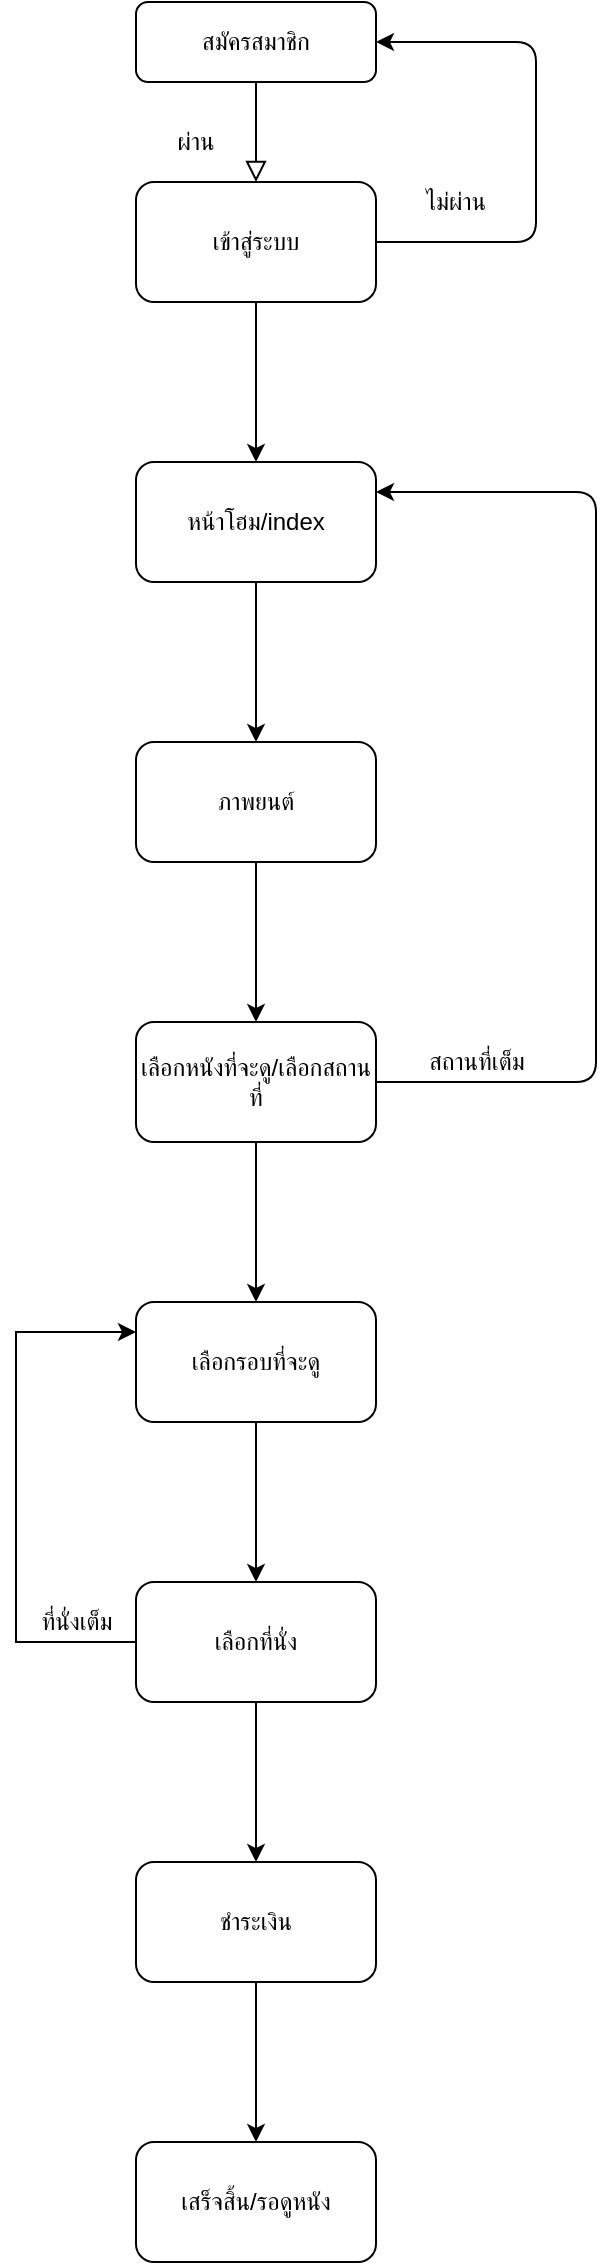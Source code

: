 <mxfile version="14.1.9" type="github">
  <diagram id="C5RBs43oDa-KdzZeNtuy" name="Page-1">
    <mxGraphModel dx="1038" dy="548" grid="1" gridSize="10" guides="1" tooltips="1" connect="1" arrows="1" fold="1" page="1" pageScale="1" pageWidth="827" pageHeight="1169" math="0" shadow="0">
      <root>
        <mxCell id="WIyWlLk6GJQsqaUBKTNV-0" />
        <mxCell id="WIyWlLk6GJQsqaUBKTNV-1" parent="WIyWlLk6GJQsqaUBKTNV-0" />
        <mxCell id="WIyWlLk6GJQsqaUBKTNV-2" value="" style="rounded=0;html=1;jettySize=auto;orthogonalLoop=1;fontSize=11;endArrow=block;endFill=0;endSize=8;strokeWidth=1;shadow=0;labelBackgroundColor=none;edgeStyle=orthogonalEdgeStyle;" parent="WIyWlLk6GJQsqaUBKTNV-1" source="WIyWlLk6GJQsqaUBKTNV-3" edge="1">
          <mxGeometry relative="1" as="geometry">
            <mxPoint x="220" y="170" as="targetPoint" />
          </mxGeometry>
        </mxCell>
        <mxCell id="WIyWlLk6GJQsqaUBKTNV-3" value="สมัครสมาชิก" style="rounded=1;whiteSpace=wrap;html=1;fontSize=12;glass=0;strokeWidth=1;shadow=0;" parent="WIyWlLk6GJQsqaUBKTNV-1" vertex="1">
          <mxGeometry x="160" y="80" width="120" height="40" as="geometry" />
        </mxCell>
        <mxCell id="TOz1gJrkt05zks3sc1Wx-9" value="" style="edgeStyle=orthogonalEdgeStyle;rounded=0;orthogonalLoop=1;jettySize=auto;html=1;" edge="1" parent="WIyWlLk6GJQsqaUBKTNV-1" source="TOz1gJrkt05zks3sc1Wx-0" target="TOz1gJrkt05zks3sc1Wx-8">
          <mxGeometry relative="1" as="geometry" />
        </mxCell>
        <mxCell id="TOz1gJrkt05zks3sc1Wx-0" value="เข้าสู่ระบบ" style="rounded=1;whiteSpace=wrap;html=1;" vertex="1" parent="WIyWlLk6GJQsqaUBKTNV-1">
          <mxGeometry x="160" y="170" width="120" height="60" as="geometry" />
        </mxCell>
        <mxCell id="TOz1gJrkt05zks3sc1Wx-4" value="" style="edgeStyle=elbowEdgeStyle;elbow=vertical;endArrow=classic;html=1;exitX=1;exitY=0.5;exitDx=0;exitDy=0;entryX=1;entryY=0.5;entryDx=0;entryDy=0;" edge="1" parent="WIyWlLk6GJQsqaUBKTNV-1" source="TOz1gJrkt05zks3sc1Wx-0" target="WIyWlLk6GJQsqaUBKTNV-3">
          <mxGeometry width="50" height="50" relative="1" as="geometry">
            <mxPoint x="310" y="200" as="sourcePoint" />
            <mxPoint x="360" y="150" as="targetPoint" />
            <Array as="points">
              <mxPoint x="360" y="150" />
            </Array>
          </mxGeometry>
        </mxCell>
        <mxCell id="TOz1gJrkt05zks3sc1Wx-6" value="ไม่ผ่าน" style="text;html=1;strokeColor=none;fillColor=none;align=center;verticalAlign=middle;whiteSpace=wrap;rounded=0;" vertex="1" parent="WIyWlLk6GJQsqaUBKTNV-1">
          <mxGeometry x="300" y="170" width="40" height="20" as="geometry" />
        </mxCell>
        <mxCell id="TOz1gJrkt05zks3sc1Wx-12" value="" style="edgeStyle=orthogonalEdgeStyle;rounded=0;orthogonalLoop=1;jettySize=auto;html=1;" edge="1" parent="WIyWlLk6GJQsqaUBKTNV-1" source="TOz1gJrkt05zks3sc1Wx-8" target="TOz1gJrkt05zks3sc1Wx-11">
          <mxGeometry relative="1" as="geometry" />
        </mxCell>
        <mxCell id="TOz1gJrkt05zks3sc1Wx-8" value="หน้าโฮม/index" style="whiteSpace=wrap;html=1;rounded=1;" vertex="1" parent="WIyWlLk6GJQsqaUBKTNV-1">
          <mxGeometry x="160" y="310" width="120" height="60" as="geometry" />
        </mxCell>
        <mxCell id="TOz1gJrkt05zks3sc1Wx-10" value="ผ่าน" style="text;html=1;strokeColor=none;fillColor=none;align=center;verticalAlign=middle;whiteSpace=wrap;rounded=0;" vertex="1" parent="WIyWlLk6GJQsqaUBKTNV-1">
          <mxGeometry x="170" y="140" width="40" height="20" as="geometry" />
        </mxCell>
        <mxCell id="TOz1gJrkt05zks3sc1Wx-16" value="" style="edgeStyle=orthogonalEdgeStyle;rounded=0;orthogonalLoop=1;jettySize=auto;html=1;" edge="1" parent="WIyWlLk6GJQsqaUBKTNV-1" source="TOz1gJrkt05zks3sc1Wx-11" target="TOz1gJrkt05zks3sc1Wx-15">
          <mxGeometry relative="1" as="geometry" />
        </mxCell>
        <mxCell id="TOz1gJrkt05zks3sc1Wx-11" value="ภาพยนต์" style="whiteSpace=wrap;html=1;rounded=1;" vertex="1" parent="WIyWlLk6GJQsqaUBKTNV-1">
          <mxGeometry x="160" y="450" width="120" height="60" as="geometry" />
        </mxCell>
        <mxCell id="TOz1gJrkt05zks3sc1Wx-24" value="" style="edgeStyle=orthogonalEdgeStyle;rounded=0;orthogonalLoop=1;jettySize=auto;html=1;" edge="1" parent="WIyWlLk6GJQsqaUBKTNV-1" source="TOz1gJrkt05zks3sc1Wx-15" target="TOz1gJrkt05zks3sc1Wx-23">
          <mxGeometry relative="1" as="geometry" />
        </mxCell>
        <mxCell id="TOz1gJrkt05zks3sc1Wx-15" value="เลือกหนังที่จะดู/เลือกสถานที่" style="whiteSpace=wrap;html=1;rounded=1;" vertex="1" parent="WIyWlLk6GJQsqaUBKTNV-1">
          <mxGeometry x="160" y="590" width="120" height="60" as="geometry" />
        </mxCell>
        <mxCell id="TOz1gJrkt05zks3sc1Wx-19" value="สถานที่เต็ม" style="text;html=1;align=center;verticalAlign=middle;resizable=0;points=[];autosize=1;" vertex="1" parent="WIyWlLk6GJQsqaUBKTNV-1">
          <mxGeometry x="295" y="600" width="70" height="20" as="geometry" />
        </mxCell>
        <mxCell id="TOz1gJrkt05zks3sc1Wx-22" value="" style="edgeStyle=elbowEdgeStyle;elbow=vertical;endArrow=classic;html=1;exitX=1;exitY=0.5;exitDx=0;exitDy=0;entryX=1;entryY=0.25;entryDx=0;entryDy=0;" edge="1" parent="WIyWlLk6GJQsqaUBKTNV-1" source="TOz1gJrkt05zks3sc1Wx-15" target="TOz1gJrkt05zks3sc1Wx-8">
          <mxGeometry width="50" height="50" relative="1" as="geometry">
            <mxPoint x="370" y="570" as="sourcePoint" />
            <mxPoint x="420" y="520" as="targetPoint" />
            <Array as="points">
              <mxPoint x="390" y="480" />
            </Array>
          </mxGeometry>
        </mxCell>
        <mxCell id="TOz1gJrkt05zks3sc1Wx-27" value="" style="edgeStyle=orthogonalEdgeStyle;rounded=0;orthogonalLoop=1;jettySize=auto;html=1;" edge="1" parent="WIyWlLk6GJQsqaUBKTNV-1" source="TOz1gJrkt05zks3sc1Wx-23" target="TOz1gJrkt05zks3sc1Wx-26">
          <mxGeometry relative="1" as="geometry" />
        </mxCell>
        <mxCell id="TOz1gJrkt05zks3sc1Wx-23" value="เลือกรอบที่จะดู" style="whiteSpace=wrap;html=1;rounded=1;" vertex="1" parent="WIyWlLk6GJQsqaUBKTNV-1">
          <mxGeometry x="160" y="730" width="120" height="60" as="geometry" />
        </mxCell>
        <mxCell id="TOz1gJrkt05zks3sc1Wx-29" value="" style="edgeStyle=orthogonalEdgeStyle;rounded=0;orthogonalLoop=1;jettySize=auto;html=1;" edge="1" parent="WIyWlLk6GJQsqaUBKTNV-1" source="TOz1gJrkt05zks3sc1Wx-26" target="TOz1gJrkt05zks3sc1Wx-28">
          <mxGeometry relative="1" as="geometry" />
        </mxCell>
        <mxCell id="TOz1gJrkt05zks3sc1Wx-26" value="เลือกที่นั่ง" style="whiteSpace=wrap;html=1;rounded=1;" vertex="1" parent="WIyWlLk6GJQsqaUBKTNV-1">
          <mxGeometry x="160" y="870" width="120" height="60" as="geometry" />
        </mxCell>
        <mxCell id="TOz1gJrkt05zks3sc1Wx-32" value="" style="edgeStyle=orthogonalEdgeStyle;rounded=0;orthogonalLoop=1;jettySize=auto;html=1;" edge="1" parent="WIyWlLk6GJQsqaUBKTNV-1" source="TOz1gJrkt05zks3sc1Wx-28" target="TOz1gJrkt05zks3sc1Wx-31">
          <mxGeometry relative="1" as="geometry" />
        </mxCell>
        <mxCell id="TOz1gJrkt05zks3sc1Wx-28" value="ชำระเงิน" style="whiteSpace=wrap;html=1;rounded=1;" vertex="1" parent="WIyWlLk6GJQsqaUBKTNV-1">
          <mxGeometry x="160" y="1010" width="120" height="60" as="geometry" />
        </mxCell>
        <mxCell id="TOz1gJrkt05zks3sc1Wx-31" value="เสร็จสิ้น/รอดูหนัง" style="whiteSpace=wrap;html=1;rounded=1;" vertex="1" parent="WIyWlLk6GJQsqaUBKTNV-1">
          <mxGeometry x="160" y="1150" width="120" height="60" as="geometry" />
        </mxCell>
        <mxCell id="TOz1gJrkt05zks3sc1Wx-35" style="edgeStyle=orthogonalEdgeStyle;rounded=0;orthogonalLoop=1;jettySize=auto;html=1;exitX=0;exitY=0.5;exitDx=0;exitDy=0;entryX=0;entryY=0.25;entryDx=0;entryDy=0;" edge="1" parent="WIyWlLk6GJQsqaUBKTNV-1" source="TOz1gJrkt05zks3sc1Wx-26" target="TOz1gJrkt05zks3sc1Wx-23">
          <mxGeometry relative="1" as="geometry">
            <mxPoint x="40" y="680" as="targetPoint" />
            <Array as="points">
              <mxPoint x="100" y="900" />
              <mxPoint x="100" y="745" />
            </Array>
          </mxGeometry>
        </mxCell>
        <mxCell id="TOz1gJrkt05zks3sc1Wx-33" value="ที่นั่งเต็ม" style="text;html=1;align=center;verticalAlign=middle;resizable=0;points=[];autosize=1;" vertex="1" parent="WIyWlLk6GJQsqaUBKTNV-1">
          <mxGeometry x="100" y="880" width="60" height="20" as="geometry" />
        </mxCell>
      </root>
    </mxGraphModel>
  </diagram>
</mxfile>
